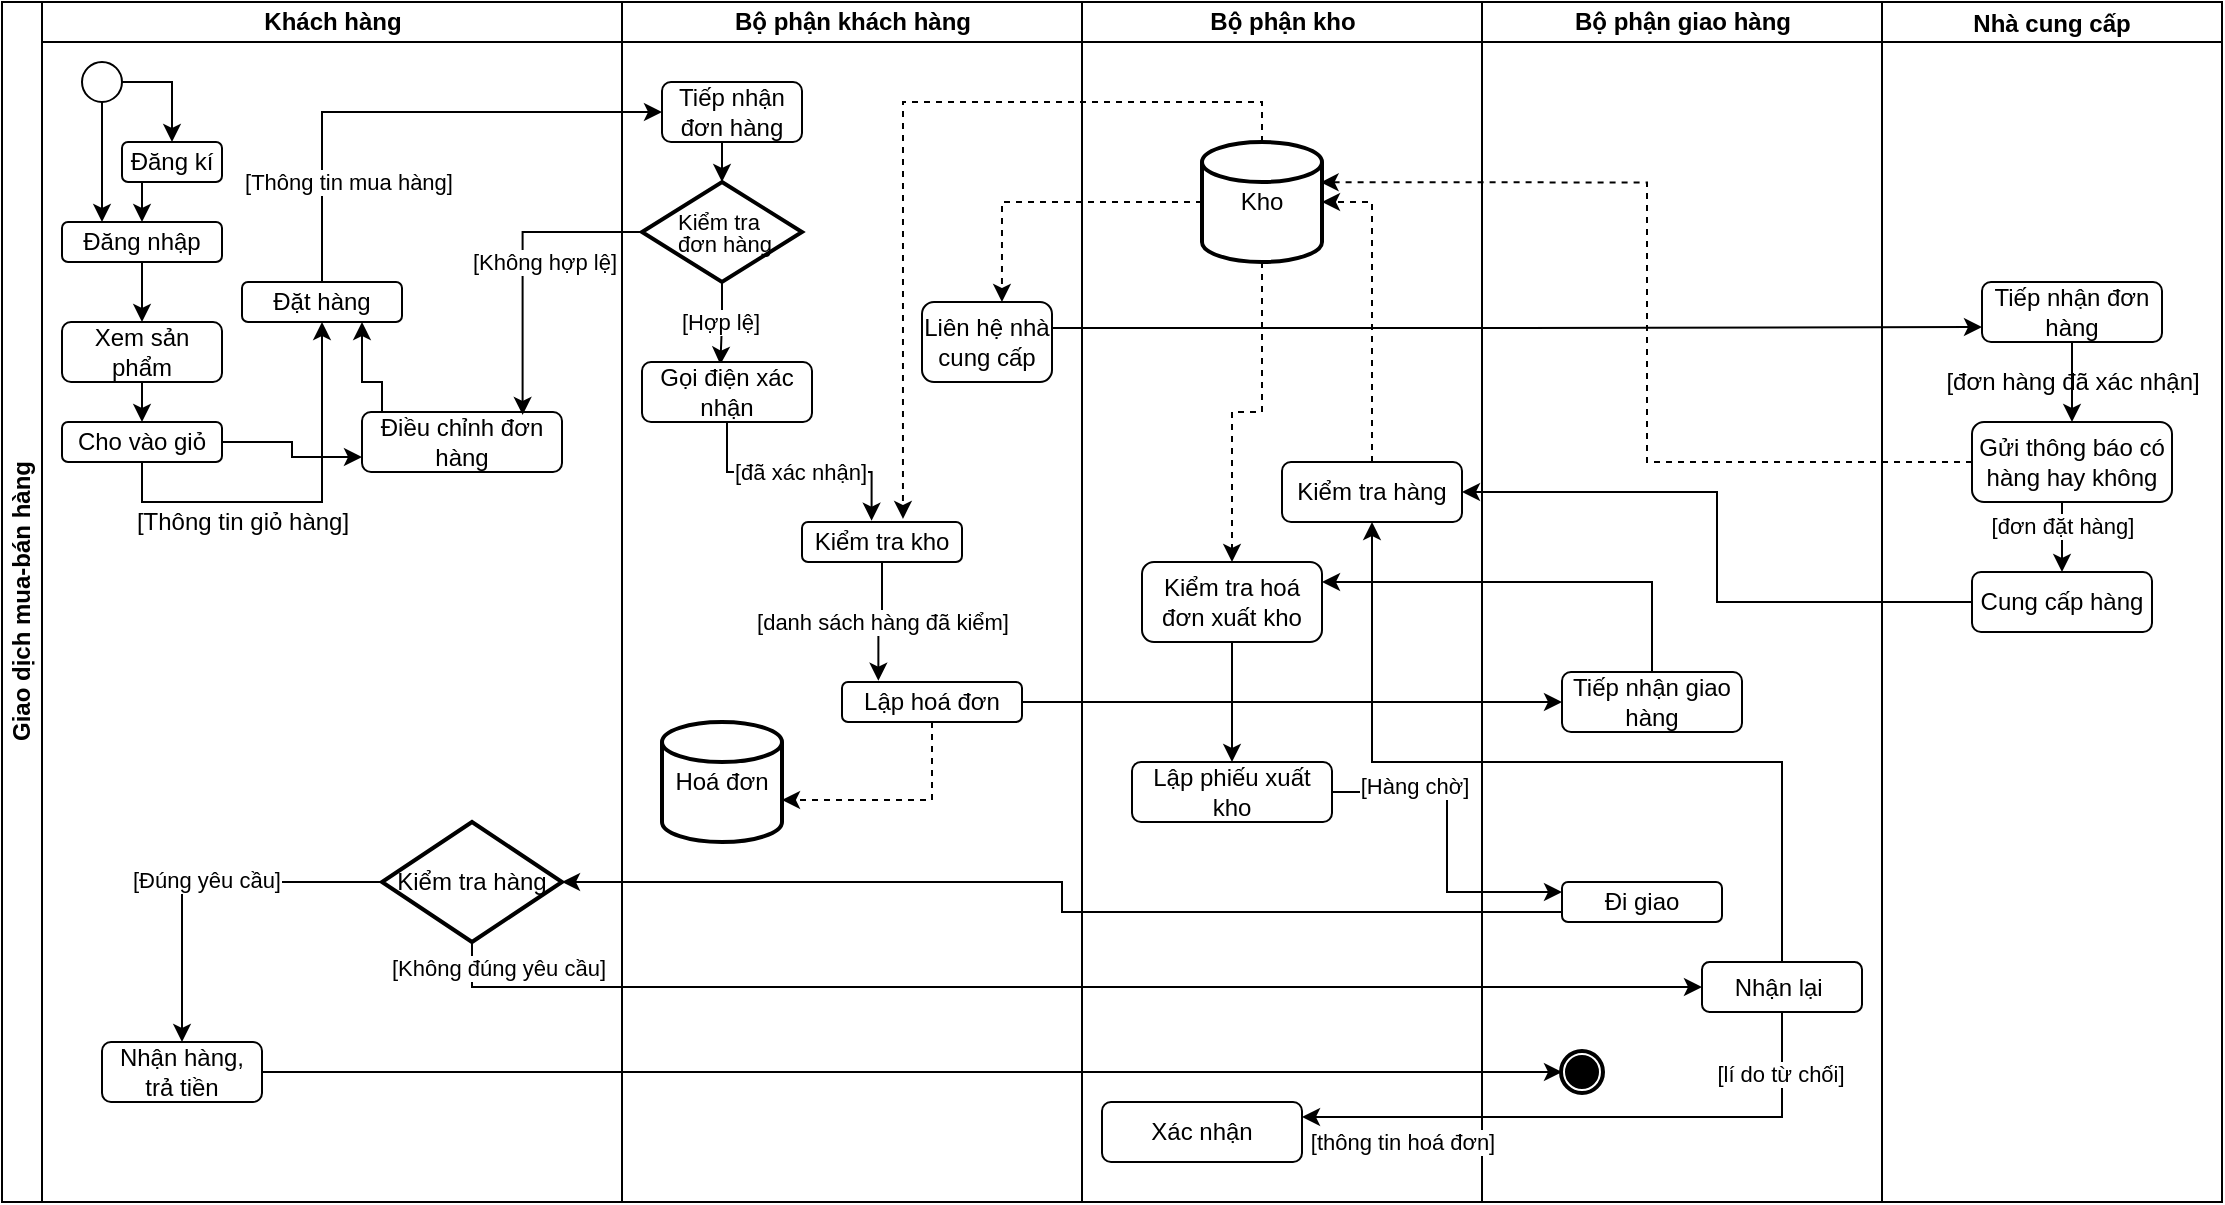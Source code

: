 <mxfile version="14.5.7" type="github">
  <diagram id="prtHgNgQTEPvFCAcTncT" name="Page-1">
    <mxGraphModel dx="1479" dy="876" grid="1" gridSize="10" guides="1" tooltips="1" connect="1" arrows="1" fold="1" page="1" pageScale="1" pageWidth="827" pageHeight="1169" math="0" shadow="0">
      <root>
        <mxCell id="0" />
        <mxCell id="1" parent="0" />
        <mxCell id="v1djiQGgJV3uhmIcrIYu-4" value="Giao dịch mua-bán hàng" style="swimlane;html=1;childLayout=stackLayout;resizeParent=1;resizeParentMax=0;startSize=20;horizontal=0;horizontalStack=1;" vertex="1" parent="1">
          <mxGeometry x="-90" y="80" width="740" height="600" as="geometry" />
        </mxCell>
        <mxCell id="v1djiQGgJV3uhmIcrIYu-5" value="Khách hàng" style="swimlane;html=1;startSize=20;" vertex="1" parent="v1djiQGgJV3uhmIcrIYu-4">
          <mxGeometry x="20" width="290" height="600" as="geometry" />
        </mxCell>
        <mxCell id="v1djiQGgJV3uhmIcrIYu-30" style="edgeStyle=orthogonalEdgeStyle;rounded=0;orthogonalLoop=1;jettySize=auto;html=1;exitX=0.5;exitY=1;exitDx=0;exitDy=0;entryX=0.25;entryY=0;entryDx=0;entryDy=0;" edge="1" parent="v1djiQGgJV3uhmIcrIYu-5" source="v1djiQGgJV3uhmIcrIYu-13" target="v1djiQGgJV3uhmIcrIYu-16">
          <mxGeometry relative="1" as="geometry" />
        </mxCell>
        <mxCell id="v1djiQGgJV3uhmIcrIYu-13" value="" style="shape=mxgraph.bpmn.shape;html=1;verticalLabelPosition=bottom;labelBackgroundColor=#ffffff;verticalAlign=top;align=center;perimeter=ellipsePerimeter;outlineConnect=0;outline=standard;symbol=general;" vertex="1" parent="v1djiQGgJV3uhmIcrIYu-5">
          <mxGeometry x="20" y="30" width="20" height="20" as="geometry" />
        </mxCell>
        <mxCell id="v1djiQGgJV3uhmIcrIYu-16" value="Đăng nhập" style="shape=ext;rounded=1;html=1;whiteSpace=wrap;" vertex="1" parent="v1djiQGgJV3uhmIcrIYu-5">
          <mxGeometry x="10" y="110" width="80" height="20" as="geometry" />
        </mxCell>
        <mxCell id="v1djiQGgJV3uhmIcrIYu-19" value="Đặt hàng" style="shape=ext;rounded=1;html=1;whiteSpace=wrap;" vertex="1" parent="v1djiQGgJV3uhmIcrIYu-5">
          <mxGeometry x="100" y="140" width="80" height="20" as="geometry" />
        </mxCell>
        <mxCell id="v1djiQGgJV3uhmIcrIYu-28" value="[Thông tin giỏ hàng]" style="text;html=1;align=center;verticalAlign=middle;resizable=0;points=[];autosize=1;" vertex="1" parent="v1djiQGgJV3uhmIcrIYu-5">
          <mxGeometry x="40" y="250" width="120" height="20" as="geometry" />
        </mxCell>
        <mxCell id="v1djiQGgJV3uhmIcrIYu-34" style="edgeStyle=orthogonalEdgeStyle;rounded=0;orthogonalLoop=1;jettySize=auto;html=1;entryX=0.75;entryY=1;entryDx=0;entryDy=0;" edge="1" parent="v1djiQGgJV3uhmIcrIYu-5" source="v1djiQGgJV3uhmIcrIYu-32" target="v1djiQGgJV3uhmIcrIYu-19">
          <mxGeometry relative="1" as="geometry">
            <Array as="points">
              <mxPoint x="170" y="190" />
              <mxPoint x="160" y="190" />
            </Array>
          </mxGeometry>
        </mxCell>
        <mxCell id="v1djiQGgJV3uhmIcrIYu-32" value="Điều chỉnh đơn hàng" style="shape=ext;rounded=1;html=1;whiteSpace=wrap;" vertex="1" parent="v1djiQGgJV3uhmIcrIYu-5">
          <mxGeometry x="160" y="205" width="100" height="30" as="geometry" />
        </mxCell>
        <mxCell id="v1djiQGgJV3uhmIcrIYu-95" style="edgeStyle=orthogonalEdgeStyle;rounded=0;orthogonalLoop=1;jettySize=auto;html=1;exitX=0;exitY=0.5;exitDx=0;exitDy=0;exitPerimeter=0;entryX=0.5;entryY=0;entryDx=0;entryDy=0;" edge="1" parent="v1djiQGgJV3uhmIcrIYu-5" source="v1djiQGgJV3uhmIcrIYu-92" target="v1djiQGgJV3uhmIcrIYu-94">
          <mxGeometry relative="1" as="geometry" />
        </mxCell>
        <mxCell id="v1djiQGgJV3uhmIcrIYu-96" value="[Đúng yêu cầu]" style="edgeLabel;html=1;align=center;verticalAlign=middle;resizable=0;points=[];" vertex="1" connectable="0" parent="v1djiQGgJV3uhmIcrIYu-95">
          <mxGeometry x="-0.017" y="-1" relative="1" as="geometry">
            <mxPoint as="offset" />
          </mxGeometry>
        </mxCell>
        <mxCell id="v1djiQGgJV3uhmIcrIYu-92" value="Kiểm tra hàng" style="strokeWidth=2;html=1;shape=mxgraph.flowchart.decision;whiteSpace=wrap;" vertex="1" parent="v1djiQGgJV3uhmIcrIYu-5">
          <mxGeometry x="170" y="410" width="90" height="60" as="geometry" />
        </mxCell>
        <mxCell id="v1djiQGgJV3uhmIcrIYu-94" value="Nhận hàng, trả tiền" style="shape=ext;rounded=1;html=1;whiteSpace=wrap;" vertex="1" parent="v1djiQGgJV3uhmIcrIYu-5">
          <mxGeometry x="30" y="520" width="80" height="30" as="geometry" />
        </mxCell>
        <mxCell id="v1djiQGgJV3uhmIcrIYu-6" value="Bộ phận khách hàng" style="swimlane;html=1;startSize=20;" vertex="1" parent="v1djiQGgJV3uhmIcrIYu-4">
          <mxGeometry x="310" width="230" height="600" as="geometry" />
        </mxCell>
        <mxCell id="v1djiQGgJV3uhmIcrIYu-36" style="edgeStyle=orthogonalEdgeStyle;rounded=0;orthogonalLoop=1;jettySize=auto;html=1;exitX=0.5;exitY=1;exitDx=0;exitDy=0;entryX=0.5;entryY=0;entryDx=0;entryDy=0;entryPerimeter=0;" edge="1" parent="v1djiQGgJV3uhmIcrIYu-6" source="v1djiQGgJV3uhmIcrIYu-26" target="v1djiQGgJV3uhmIcrIYu-35">
          <mxGeometry relative="1" as="geometry" />
        </mxCell>
        <mxCell id="v1djiQGgJV3uhmIcrIYu-26" value="Tiếp nhận đơn hàng" style="shape=ext;rounded=1;html=1;whiteSpace=wrap;" vertex="1" parent="v1djiQGgJV3uhmIcrIYu-6">
          <mxGeometry x="20" y="40" width="70" height="30" as="geometry" />
        </mxCell>
        <mxCell id="v1djiQGgJV3uhmIcrIYu-43" value="[Hợp lệ]" style="edgeStyle=orthogonalEdgeStyle;rounded=0;orthogonalLoop=1;jettySize=auto;html=1;exitX=0.5;exitY=1;exitDx=0;exitDy=0;exitPerimeter=0;entryX=0.461;entryY=0.043;entryDx=0;entryDy=0;entryPerimeter=0;" edge="1" parent="v1djiQGgJV3uhmIcrIYu-6" source="v1djiQGgJV3uhmIcrIYu-35" target="v1djiQGgJV3uhmIcrIYu-42">
          <mxGeometry relative="1" as="geometry" />
        </mxCell>
        <mxCell id="v1djiQGgJV3uhmIcrIYu-35" value="&lt;p style=&quot;line-height: 90%&quot;&gt;&lt;font style=&quot;font-size: 11px&quot;&gt;&amp;nbsp; &amp;nbsp;Kiểm tra &amp;nbsp; &amp;nbsp; &amp;nbsp;đơn hàng&lt;/font&gt;&lt;/p&gt;" style="strokeWidth=2;html=1;shape=mxgraph.flowchart.decision;whiteSpace=wrap;" vertex="1" parent="v1djiQGgJV3uhmIcrIYu-6">
          <mxGeometry x="10" y="90" width="80" height="50" as="geometry" />
        </mxCell>
        <mxCell id="v1djiQGgJV3uhmIcrIYu-68" value="[đã xác nhận]" style="edgeStyle=orthogonalEdgeStyle;rounded=0;orthogonalLoop=1;jettySize=auto;html=1;exitX=0.5;exitY=1;exitDx=0;exitDy=0;entryX=0.435;entryY=-0.033;entryDx=0;entryDy=0;entryPerimeter=0;" edge="1" parent="v1djiQGgJV3uhmIcrIYu-6" source="v1djiQGgJV3uhmIcrIYu-42" target="v1djiQGgJV3uhmIcrIYu-44">
          <mxGeometry relative="1" as="geometry" />
        </mxCell>
        <mxCell id="v1djiQGgJV3uhmIcrIYu-42" value="Gọi điện xác nhận" style="shape=ext;rounded=1;html=1;whiteSpace=wrap;" vertex="1" parent="v1djiQGgJV3uhmIcrIYu-6">
          <mxGeometry x="10" y="180" width="85" height="30" as="geometry" />
        </mxCell>
        <mxCell id="v1djiQGgJV3uhmIcrIYu-69" value="[danh sách hàng đã kiểm]" style="edgeStyle=orthogonalEdgeStyle;rounded=0;orthogonalLoop=1;jettySize=auto;html=1;exitX=0.5;exitY=1;exitDx=0;exitDy=0;entryX=0.202;entryY=-0.033;entryDx=0;entryDy=0;entryPerimeter=0;" edge="1" parent="v1djiQGgJV3uhmIcrIYu-6" source="v1djiQGgJV3uhmIcrIYu-44" target="v1djiQGgJV3uhmIcrIYu-67">
          <mxGeometry relative="1" as="geometry" />
        </mxCell>
        <mxCell id="v1djiQGgJV3uhmIcrIYu-44" value="Kiểm tra kho" style="shape=ext;rounded=1;html=1;whiteSpace=wrap;" vertex="1" parent="v1djiQGgJV3uhmIcrIYu-6">
          <mxGeometry x="90" y="260" width="80" height="20" as="geometry" />
        </mxCell>
        <mxCell id="v1djiQGgJV3uhmIcrIYu-71" style="edgeStyle=orthogonalEdgeStyle;rounded=0;orthogonalLoop=1;jettySize=auto;html=1;exitX=0.5;exitY=1;exitDx=0;exitDy=0;entryX=1;entryY=0.65;entryDx=0;entryDy=0;entryPerimeter=0;dashed=1;" edge="1" parent="v1djiQGgJV3uhmIcrIYu-6" source="v1djiQGgJV3uhmIcrIYu-67" target="v1djiQGgJV3uhmIcrIYu-70">
          <mxGeometry relative="1" as="geometry" />
        </mxCell>
        <mxCell id="v1djiQGgJV3uhmIcrIYu-67" value="Lập hoá đơn" style="shape=ext;rounded=1;html=1;whiteSpace=wrap;" vertex="1" parent="v1djiQGgJV3uhmIcrIYu-6">
          <mxGeometry x="110" y="340" width="90" height="20" as="geometry" />
        </mxCell>
        <mxCell id="v1djiQGgJV3uhmIcrIYu-70" value="Hoá đơn" style="strokeWidth=2;html=1;shape=mxgraph.flowchart.database;whiteSpace=wrap;" vertex="1" parent="v1djiQGgJV3uhmIcrIYu-6">
          <mxGeometry x="20" y="360" width="60" height="60" as="geometry" />
        </mxCell>
        <mxCell id="v1djiQGgJV3uhmIcrIYu-73" value="Liên hệ nhà cung cấp" style="shape=ext;rounded=1;html=1;whiteSpace=wrap;" vertex="1" parent="v1djiQGgJV3uhmIcrIYu-6">
          <mxGeometry x="150" y="150" width="65" height="40" as="geometry" />
        </mxCell>
        <mxCell id="v1djiQGgJV3uhmIcrIYu-27" style="edgeStyle=orthogonalEdgeStyle;rounded=0;orthogonalLoop=1;jettySize=auto;html=1;exitX=0.5;exitY=0;exitDx=0;exitDy=0;entryX=0;entryY=0.5;entryDx=0;entryDy=0;" edge="1" parent="v1djiQGgJV3uhmIcrIYu-4" source="v1djiQGgJV3uhmIcrIYu-19" target="v1djiQGgJV3uhmIcrIYu-26">
          <mxGeometry relative="1" as="geometry">
            <Array as="points">
              <mxPoint x="160" y="55" />
            </Array>
          </mxGeometry>
        </mxCell>
        <mxCell id="v1djiQGgJV3uhmIcrIYu-29" value="[Thông tin mua hàng]" style="edgeLabel;html=1;align=center;verticalAlign=middle;resizable=0;points=[];" vertex="1" connectable="0" parent="v1djiQGgJV3uhmIcrIYu-27">
          <mxGeometry x="-0.242" y="1" relative="1" as="geometry">
            <mxPoint x="1" y="36" as="offset" />
          </mxGeometry>
        </mxCell>
        <mxCell id="v1djiQGgJV3uhmIcrIYu-37" style="edgeStyle=orthogonalEdgeStyle;rounded=0;orthogonalLoop=1;jettySize=auto;html=1;exitX=0;exitY=0.5;exitDx=0;exitDy=0;exitPerimeter=0;entryX=0.803;entryY=0.048;entryDx=0;entryDy=0;entryPerimeter=0;" edge="1" parent="v1djiQGgJV3uhmIcrIYu-4" source="v1djiQGgJV3uhmIcrIYu-35" target="v1djiQGgJV3uhmIcrIYu-32">
          <mxGeometry relative="1" as="geometry" />
        </mxCell>
        <mxCell id="v1djiQGgJV3uhmIcrIYu-38" value="[Không hợp lệ]" style="edgeLabel;html=1;align=center;verticalAlign=middle;resizable=0;points=[];" vertex="1" connectable="0" parent="v1djiQGgJV3uhmIcrIYu-37">
          <mxGeometry x="-0.437" y="-1" relative="1" as="geometry">
            <mxPoint x="-7.14" y="16" as="offset" />
          </mxGeometry>
        </mxCell>
        <mxCell id="v1djiQGgJV3uhmIcrIYu-74" style="edgeStyle=orthogonalEdgeStyle;rounded=0;orthogonalLoop=1;jettySize=auto;html=1;exitX=0;exitY=0.5;exitDx=0;exitDy=0;exitPerimeter=0;entryX=0.615;entryY=0;entryDx=0;entryDy=0;entryPerimeter=0;dashed=1;" edge="1" parent="v1djiQGgJV3uhmIcrIYu-4" source="v1djiQGgJV3uhmIcrIYu-72" target="v1djiQGgJV3uhmIcrIYu-73">
          <mxGeometry relative="1" as="geometry" />
        </mxCell>
        <mxCell id="v1djiQGgJV3uhmIcrIYu-81" style="edgeStyle=orthogonalEdgeStyle;rounded=0;orthogonalLoop=1;jettySize=auto;html=1;exitX=0.5;exitY=0;exitDx=0;exitDy=0;exitPerimeter=0;entryX=0.631;entryY=-0.078;entryDx=0;entryDy=0;entryPerimeter=0;dashed=1;" edge="1" parent="v1djiQGgJV3uhmIcrIYu-4" source="v1djiQGgJV3uhmIcrIYu-72" target="v1djiQGgJV3uhmIcrIYu-44">
          <mxGeometry relative="1" as="geometry" />
        </mxCell>
        <mxCell id="v1djiQGgJV3uhmIcrIYu-7" value="Bộ phận kho" style="swimlane;html=1;startSize=20;" vertex="1" parent="v1djiQGgJV3uhmIcrIYu-4">
          <mxGeometry x="540" width="200" height="600" as="geometry">
            <mxRectangle x="370" width="30" height="600" as="alternateBounds" />
          </mxGeometry>
        </mxCell>
        <mxCell id="v1djiQGgJV3uhmIcrIYu-84" style="edgeStyle=orthogonalEdgeStyle;rounded=0;orthogonalLoop=1;jettySize=auto;html=1;exitX=0.5;exitY=1;exitDx=0;exitDy=0;exitPerimeter=0;dashed=1;" edge="1" parent="v1djiQGgJV3uhmIcrIYu-7" source="v1djiQGgJV3uhmIcrIYu-72" target="v1djiQGgJV3uhmIcrIYu-83">
          <mxGeometry relative="1" as="geometry" />
        </mxCell>
        <mxCell id="v1djiQGgJV3uhmIcrIYu-72" value="Kho" style="strokeWidth=2;html=1;shape=mxgraph.flowchart.database;whiteSpace=wrap;" vertex="1" parent="v1djiQGgJV3uhmIcrIYu-7">
          <mxGeometry x="60" y="70" width="60" height="60" as="geometry" />
        </mxCell>
        <mxCell id="v1djiQGgJV3uhmIcrIYu-88" style="edgeStyle=orthogonalEdgeStyle;rounded=0;orthogonalLoop=1;jettySize=auto;html=1;exitX=0.5;exitY=1;exitDx=0;exitDy=0;" edge="1" parent="v1djiQGgJV3uhmIcrIYu-7" source="v1djiQGgJV3uhmIcrIYu-83" target="v1djiQGgJV3uhmIcrIYu-87">
          <mxGeometry relative="1" as="geometry">
            <Array as="points">
              <mxPoint x="75" y="360" />
              <mxPoint x="75" y="360" />
            </Array>
          </mxGeometry>
        </mxCell>
        <mxCell id="v1djiQGgJV3uhmIcrIYu-83" value="Kiểm tra hoá đơn xuất kho" style="shape=ext;rounded=1;html=1;whiteSpace=wrap;" vertex="1" parent="v1djiQGgJV3uhmIcrIYu-7">
          <mxGeometry x="30" y="280" width="90" height="40" as="geometry" />
        </mxCell>
        <mxCell id="v1djiQGgJV3uhmIcrIYu-86" style="edgeStyle=orthogonalEdgeStyle;rounded=0;orthogonalLoop=1;jettySize=auto;html=1;exitX=0.5;exitY=0;exitDx=0;exitDy=0;entryX=1;entryY=0.5;entryDx=0;entryDy=0;entryPerimeter=0;dashed=1;" edge="1" parent="v1djiQGgJV3uhmIcrIYu-7" source="v1djiQGgJV3uhmIcrIYu-85" target="v1djiQGgJV3uhmIcrIYu-72">
          <mxGeometry relative="1" as="geometry" />
        </mxCell>
        <mxCell id="v1djiQGgJV3uhmIcrIYu-85" value="Kiểm tra hàng" style="shape=ext;rounded=1;html=1;whiteSpace=wrap;" vertex="1" parent="v1djiQGgJV3uhmIcrIYu-7">
          <mxGeometry x="100" y="230" width="90" height="30" as="geometry" />
        </mxCell>
        <mxCell id="v1djiQGgJV3uhmIcrIYu-87" value="Lập phiếu xuất kho" style="shape=ext;rounded=1;html=1;whiteSpace=wrap;" vertex="1" parent="v1djiQGgJV3uhmIcrIYu-7">
          <mxGeometry x="25" y="380" width="100" height="30" as="geometry" />
        </mxCell>
        <mxCell id="v1djiQGgJV3uhmIcrIYu-117" value="Xác nhận" style="shape=ext;rounded=1;html=1;whiteSpace=wrap;" vertex="1" parent="v1djiQGgJV3uhmIcrIYu-7">
          <mxGeometry x="10" y="550" width="100" height="30" as="geometry" />
        </mxCell>
        <mxCell id="v1djiQGgJV3uhmIcrIYu-22" style="edgeStyle=orthogonalEdgeStyle;rounded=0;orthogonalLoop=1;jettySize=auto;html=1;exitX=0.5;exitY=1;exitDx=0;exitDy=0;entryX=0.5;entryY=0;entryDx=0;entryDy=0;" edge="1" parent="1" source="v1djiQGgJV3uhmIcrIYu-15" target="v1djiQGgJV3uhmIcrIYu-16">
          <mxGeometry relative="1" as="geometry" />
        </mxCell>
        <mxCell id="v1djiQGgJV3uhmIcrIYu-15" value="Đăng kí" style="shape=ext;rounded=1;html=1;whiteSpace=wrap;" vertex="1" parent="1">
          <mxGeometry x="-30" y="150" width="50" height="20" as="geometry" />
        </mxCell>
        <mxCell id="v1djiQGgJV3uhmIcrIYu-24" style="edgeStyle=orthogonalEdgeStyle;rounded=0;orthogonalLoop=1;jettySize=auto;html=1;exitX=0.5;exitY=1;exitDx=0;exitDy=0;entryX=0.5;entryY=0;entryDx=0;entryDy=0;" edge="1" parent="1" source="v1djiQGgJV3uhmIcrIYu-17" target="v1djiQGgJV3uhmIcrIYu-18">
          <mxGeometry relative="1" as="geometry" />
        </mxCell>
        <mxCell id="v1djiQGgJV3uhmIcrIYu-17" value="Xem sản phẩm" style="shape=ext;rounded=1;html=1;whiteSpace=wrap;" vertex="1" parent="1">
          <mxGeometry x="-60" y="240" width="80" height="30" as="geometry" />
        </mxCell>
        <mxCell id="v1djiQGgJV3uhmIcrIYu-25" style="edgeStyle=orthogonalEdgeStyle;rounded=0;orthogonalLoop=1;jettySize=auto;html=1;exitX=0.5;exitY=1;exitDx=0;exitDy=0;entryX=0.5;entryY=1;entryDx=0;entryDy=0;" edge="1" parent="1" source="v1djiQGgJV3uhmIcrIYu-18" target="v1djiQGgJV3uhmIcrIYu-19">
          <mxGeometry relative="1" as="geometry" />
        </mxCell>
        <mxCell id="v1djiQGgJV3uhmIcrIYu-33" style="edgeStyle=orthogonalEdgeStyle;rounded=0;orthogonalLoop=1;jettySize=auto;html=1;exitX=1;exitY=0.5;exitDx=0;exitDy=0;entryX=0;entryY=0.75;entryDx=0;entryDy=0;" edge="1" parent="1" source="v1djiQGgJV3uhmIcrIYu-18" target="v1djiQGgJV3uhmIcrIYu-32">
          <mxGeometry relative="1" as="geometry" />
        </mxCell>
        <mxCell id="v1djiQGgJV3uhmIcrIYu-18" value="Cho vào giỏ" style="shape=ext;rounded=1;html=1;whiteSpace=wrap;" vertex="1" parent="1">
          <mxGeometry x="-60" y="290" width="80" height="20" as="geometry" />
        </mxCell>
        <mxCell id="v1djiQGgJV3uhmIcrIYu-21" style="edgeStyle=orthogonalEdgeStyle;rounded=0;orthogonalLoop=1;jettySize=auto;html=1;exitX=1;exitY=0.5;exitDx=0;exitDy=0;entryX=0.5;entryY=0;entryDx=0;entryDy=0;" edge="1" parent="1" source="v1djiQGgJV3uhmIcrIYu-13" target="v1djiQGgJV3uhmIcrIYu-15">
          <mxGeometry relative="1" as="geometry">
            <Array as="points">
              <mxPoint x="-5" y="120" />
            </Array>
          </mxGeometry>
        </mxCell>
        <mxCell id="v1djiQGgJV3uhmIcrIYu-23" style="edgeStyle=orthogonalEdgeStyle;rounded=0;orthogonalLoop=1;jettySize=auto;html=1;exitX=0.5;exitY=1;exitDx=0;exitDy=0;entryX=0.5;entryY=0;entryDx=0;entryDy=0;" edge="1" parent="1" source="v1djiQGgJV3uhmIcrIYu-16" target="v1djiQGgJV3uhmIcrIYu-17">
          <mxGeometry relative="1" as="geometry" />
        </mxCell>
        <mxCell id="v1djiQGgJV3uhmIcrIYu-78" value="Bộ phận giao hàng" style="swimlane;html=1;startSize=20;" vertex="1" parent="1">
          <mxGeometry x="650" y="80" width="200" height="600" as="geometry">
            <mxRectangle x="370" width="30" height="600" as="alternateBounds" />
          </mxGeometry>
        </mxCell>
        <mxCell id="v1djiQGgJV3uhmIcrIYu-80" value="Tiếp nhận giao hàng" style="shape=ext;rounded=1;html=1;whiteSpace=wrap;" vertex="1" parent="v1djiQGgJV3uhmIcrIYu-78">
          <mxGeometry x="40" y="335" width="90" height="30" as="geometry" />
        </mxCell>
        <mxCell id="v1djiQGgJV3uhmIcrIYu-89" value="Đi giao" style="shape=ext;rounded=1;html=1;whiteSpace=wrap;" vertex="1" parent="v1djiQGgJV3uhmIcrIYu-78">
          <mxGeometry x="40" y="440" width="80" height="20" as="geometry" />
        </mxCell>
        <mxCell id="v1djiQGgJV3uhmIcrIYu-101" value="" style="shape=mxgraph.bpmn.shape;html=1;verticalLabelPosition=bottom;labelBackgroundColor=#ffffff;verticalAlign=top;align=center;perimeter=ellipsePerimeter;outlineConnect=0;outline=end;symbol=terminate;" vertex="1" parent="v1djiQGgJV3uhmIcrIYu-78">
          <mxGeometry x="40" y="525" width="20" height="20" as="geometry" />
        </mxCell>
        <mxCell id="v1djiQGgJV3uhmIcrIYu-97" value="Nhận lại&amp;nbsp;" style="shape=ext;rounded=1;html=1;whiteSpace=wrap;" vertex="1" parent="v1djiQGgJV3uhmIcrIYu-78">
          <mxGeometry x="110" y="480" width="80" height="25" as="geometry" />
        </mxCell>
        <mxCell id="v1djiQGgJV3uhmIcrIYu-90" style="edgeStyle=orthogonalEdgeStyle;rounded=0;orthogonalLoop=1;jettySize=auto;html=1;exitX=1;exitY=0.5;exitDx=0;exitDy=0;entryX=0;entryY=0.25;entryDx=0;entryDy=0;" edge="1" parent="1" source="v1djiQGgJV3uhmIcrIYu-87" target="v1djiQGgJV3uhmIcrIYu-89">
          <mxGeometry relative="1" as="geometry" />
        </mxCell>
        <mxCell id="v1djiQGgJV3uhmIcrIYu-100" value="[Hàng chờ]" style="edgeLabel;html=1;align=center;verticalAlign=middle;resizable=0;points=[];" vertex="1" connectable="0" parent="v1djiQGgJV3uhmIcrIYu-90">
          <mxGeometry x="-0.501" y="3" relative="1" as="geometry">
            <mxPoint as="offset" />
          </mxGeometry>
        </mxCell>
        <mxCell id="v1djiQGgJV3uhmIcrIYu-91" style="edgeStyle=orthogonalEdgeStyle;rounded=0;orthogonalLoop=1;jettySize=auto;html=1;exitX=0.5;exitY=0;exitDx=0;exitDy=0;entryX=1;entryY=0.25;entryDx=0;entryDy=0;" edge="1" parent="1" source="v1djiQGgJV3uhmIcrIYu-80" target="v1djiQGgJV3uhmIcrIYu-83">
          <mxGeometry relative="1" as="geometry" />
        </mxCell>
        <mxCell id="v1djiQGgJV3uhmIcrIYu-93" style="edgeStyle=orthogonalEdgeStyle;rounded=0;orthogonalLoop=1;jettySize=auto;html=1;exitX=0;exitY=0.75;exitDx=0;exitDy=0;" edge="1" parent="1" source="v1djiQGgJV3uhmIcrIYu-89" target="v1djiQGgJV3uhmIcrIYu-92">
          <mxGeometry relative="1" as="geometry" />
        </mxCell>
        <mxCell id="v1djiQGgJV3uhmIcrIYu-98" style="edgeStyle=orthogonalEdgeStyle;rounded=0;orthogonalLoop=1;jettySize=auto;html=1;exitX=0.5;exitY=1;exitDx=0;exitDy=0;exitPerimeter=0;entryX=0;entryY=0.5;entryDx=0;entryDy=0;" edge="1" parent="1" source="v1djiQGgJV3uhmIcrIYu-92" target="v1djiQGgJV3uhmIcrIYu-97">
          <mxGeometry relative="1" as="geometry" />
        </mxCell>
        <mxCell id="v1djiQGgJV3uhmIcrIYu-99" value="[Không đúng yêu cầu]" style="edgeLabel;html=1;align=center;verticalAlign=middle;resizable=0;points=[];" vertex="1" connectable="0" parent="v1djiQGgJV3uhmIcrIYu-98">
          <mxGeometry x="-0.863" y="3" relative="1" as="geometry">
            <mxPoint x="-7.93" y="-7" as="offset" />
          </mxGeometry>
        </mxCell>
        <mxCell id="v1djiQGgJV3uhmIcrIYu-102" style="edgeStyle=orthogonalEdgeStyle;rounded=0;orthogonalLoop=1;jettySize=auto;html=1;exitX=1;exitY=0.5;exitDx=0;exitDy=0;" edge="1" parent="1" source="v1djiQGgJV3uhmIcrIYu-94" target="v1djiQGgJV3uhmIcrIYu-101">
          <mxGeometry relative="1" as="geometry">
            <mxPoint x="714.828" y="615" as="targetPoint" />
          </mxGeometry>
        </mxCell>
        <mxCell id="v1djiQGgJV3uhmIcrIYu-103" value="Nhà cung cấp" style="swimlane;startSize=20;" vertex="1" parent="1">
          <mxGeometry x="850" y="80" width="170" height="600" as="geometry" />
        </mxCell>
        <mxCell id="v1djiQGgJV3uhmIcrIYu-107" style="edgeStyle=orthogonalEdgeStyle;rounded=0;orthogonalLoop=1;jettySize=auto;html=1;exitX=0.5;exitY=1;exitDx=0;exitDy=0;entryX=0.5;entryY=0;entryDx=0;entryDy=0;" edge="1" parent="v1djiQGgJV3uhmIcrIYu-103" source="v1djiQGgJV3uhmIcrIYu-104" target="v1djiQGgJV3uhmIcrIYu-106">
          <mxGeometry relative="1" as="geometry">
            <Array as="points">
              <mxPoint x="95" y="170" />
              <mxPoint x="95" y="210" />
            </Array>
          </mxGeometry>
        </mxCell>
        <mxCell id="v1djiQGgJV3uhmIcrIYu-104" value="Tiếp nhận đơn hàng" style="shape=ext;rounded=1;html=1;whiteSpace=wrap;" vertex="1" parent="v1djiQGgJV3uhmIcrIYu-103">
          <mxGeometry x="50" y="140" width="90" height="30" as="geometry" />
        </mxCell>
        <mxCell id="v1djiQGgJV3uhmIcrIYu-109" style="edgeStyle=orthogonalEdgeStyle;rounded=0;orthogonalLoop=1;jettySize=auto;html=1;exitX=0.5;exitY=1;exitDx=0;exitDy=0;entryX=0.5;entryY=0;entryDx=0;entryDy=0;" edge="1" parent="v1djiQGgJV3uhmIcrIYu-103" source="v1djiQGgJV3uhmIcrIYu-106" target="v1djiQGgJV3uhmIcrIYu-108">
          <mxGeometry relative="1" as="geometry" />
        </mxCell>
        <mxCell id="v1djiQGgJV3uhmIcrIYu-115" value="[đơn đặt hàng]" style="edgeLabel;html=1;align=center;verticalAlign=middle;resizable=0;points=[];" vertex="1" connectable="0" parent="v1djiQGgJV3uhmIcrIYu-109">
          <mxGeometry x="-0.157" relative="1" as="geometry">
            <mxPoint as="offset" />
          </mxGeometry>
        </mxCell>
        <mxCell id="v1djiQGgJV3uhmIcrIYu-106" value="Gửi thông báo có hàng hay không" style="shape=ext;rounded=1;html=1;whiteSpace=wrap;" vertex="1" parent="v1djiQGgJV3uhmIcrIYu-103">
          <mxGeometry x="45" y="210" width="100" height="40" as="geometry" />
        </mxCell>
        <mxCell id="v1djiQGgJV3uhmIcrIYu-108" value="Cung cấp hàng" style="shape=ext;rounded=1;html=1;whiteSpace=wrap;" vertex="1" parent="v1djiQGgJV3uhmIcrIYu-103">
          <mxGeometry x="45" y="285" width="90" height="30" as="geometry" />
        </mxCell>
        <mxCell id="v1djiQGgJV3uhmIcrIYu-114" value="[đơn hàng đã xác nhận]" style="text;html=1;align=center;verticalAlign=middle;resizable=0;points=[];autosize=1;" vertex="1" parent="v1djiQGgJV3uhmIcrIYu-103">
          <mxGeometry x="25" y="180" width="140" height="20" as="geometry" />
        </mxCell>
        <mxCell id="v1djiQGgJV3uhmIcrIYu-105" style="edgeStyle=orthogonalEdgeStyle;rounded=0;orthogonalLoop=1;jettySize=auto;html=1;exitX=1;exitY=0.5;exitDx=0;exitDy=0;entryX=0;entryY=0.75;entryDx=0;entryDy=0;" edge="1" parent="1" source="v1djiQGgJV3uhmIcrIYu-73" target="v1djiQGgJV3uhmIcrIYu-104">
          <mxGeometry relative="1" as="geometry">
            <Array as="points">
              <mxPoint x="435" y="243" />
              <mxPoint x="657" y="243" />
            </Array>
          </mxGeometry>
        </mxCell>
        <mxCell id="v1djiQGgJV3uhmIcrIYu-110" style="edgeStyle=orthogonalEdgeStyle;rounded=0;orthogonalLoop=1;jettySize=auto;html=1;exitX=0;exitY=0.5;exitDx=0;exitDy=0;entryX=1;entryY=0.5;entryDx=0;entryDy=0;" edge="1" parent="1" source="v1djiQGgJV3uhmIcrIYu-108" target="v1djiQGgJV3uhmIcrIYu-85">
          <mxGeometry relative="1" as="geometry" />
        </mxCell>
        <mxCell id="v1djiQGgJV3uhmIcrIYu-111" style="edgeStyle=orthogonalEdgeStyle;rounded=0;orthogonalLoop=1;jettySize=auto;html=1;exitX=0.5;exitY=0;exitDx=0;exitDy=0;entryX=0.5;entryY=1;entryDx=0;entryDy=0;" edge="1" parent="1" source="v1djiQGgJV3uhmIcrIYu-97" target="v1djiQGgJV3uhmIcrIYu-85">
          <mxGeometry relative="1" as="geometry">
            <Array as="points">
              <mxPoint x="800" y="460" />
              <mxPoint x="595" y="460" />
            </Array>
          </mxGeometry>
        </mxCell>
        <mxCell id="v1djiQGgJV3uhmIcrIYu-113" style="edgeStyle=orthogonalEdgeStyle;rounded=0;orthogonalLoop=1;jettySize=auto;html=1;exitX=1;exitY=0.5;exitDx=0;exitDy=0;entryX=0;entryY=0.5;entryDx=0;entryDy=0;" edge="1" parent="1" source="v1djiQGgJV3uhmIcrIYu-67" target="v1djiQGgJV3uhmIcrIYu-80">
          <mxGeometry relative="1" as="geometry" />
        </mxCell>
        <mxCell id="v1djiQGgJV3uhmIcrIYu-116" style="edgeStyle=orthogonalEdgeStyle;rounded=0;orthogonalLoop=1;jettySize=auto;html=1;exitX=0;exitY=0.5;exitDx=0;exitDy=0;entryX=0.988;entryY=0.336;entryDx=0;entryDy=0;entryPerimeter=0;dashed=1;" edge="1" parent="1" source="v1djiQGgJV3uhmIcrIYu-106" target="v1djiQGgJV3uhmIcrIYu-72">
          <mxGeometry relative="1" as="geometry" />
        </mxCell>
        <mxCell id="v1djiQGgJV3uhmIcrIYu-118" style="edgeStyle=orthogonalEdgeStyle;rounded=0;orthogonalLoop=1;jettySize=auto;html=1;entryX=1;entryY=0.25;entryDx=0;entryDy=0;" edge="1" parent="1" source="v1djiQGgJV3uhmIcrIYu-97" target="v1djiQGgJV3uhmIcrIYu-117">
          <mxGeometry relative="1" as="geometry">
            <mxPoint x="800" y="670" as="targetPoint" />
            <Array as="points">
              <mxPoint x="800" y="638" />
            </Array>
          </mxGeometry>
        </mxCell>
        <mxCell id="v1djiQGgJV3uhmIcrIYu-119" value="[lí do từ chối]" style="edgeLabel;html=1;align=center;verticalAlign=middle;resizable=0;points=[];" vertex="1" connectable="0" parent="v1djiQGgJV3uhmIcrIYu-118">
          <mxGeometry x="-0.789" y="-1" relative="1" as="geometry">
            <mxPoint as="offset" />
          </mxGeometry>
        </mxCell>
        <mxCell id="v1djiQGgJV3uhmIcrIYu-120" value="[thông tin hoá đơn]" style="edgeLabel;html=1;align=center;verticalAlign=middle;resizable=0;points=[];" vertex="1" connectable="0" parent="v1djiQGgJV3uhmIcrIYu-118">
          <mxGeometry x="0.727" y="2" relative="1" as="geometry">
            <mxPoint x="10" y="10.5" as="offset" />
          </mxGeometry>
        </mxCell>
      </root>
    </mxGraphModel>
  </diagram>
</mxfile>
